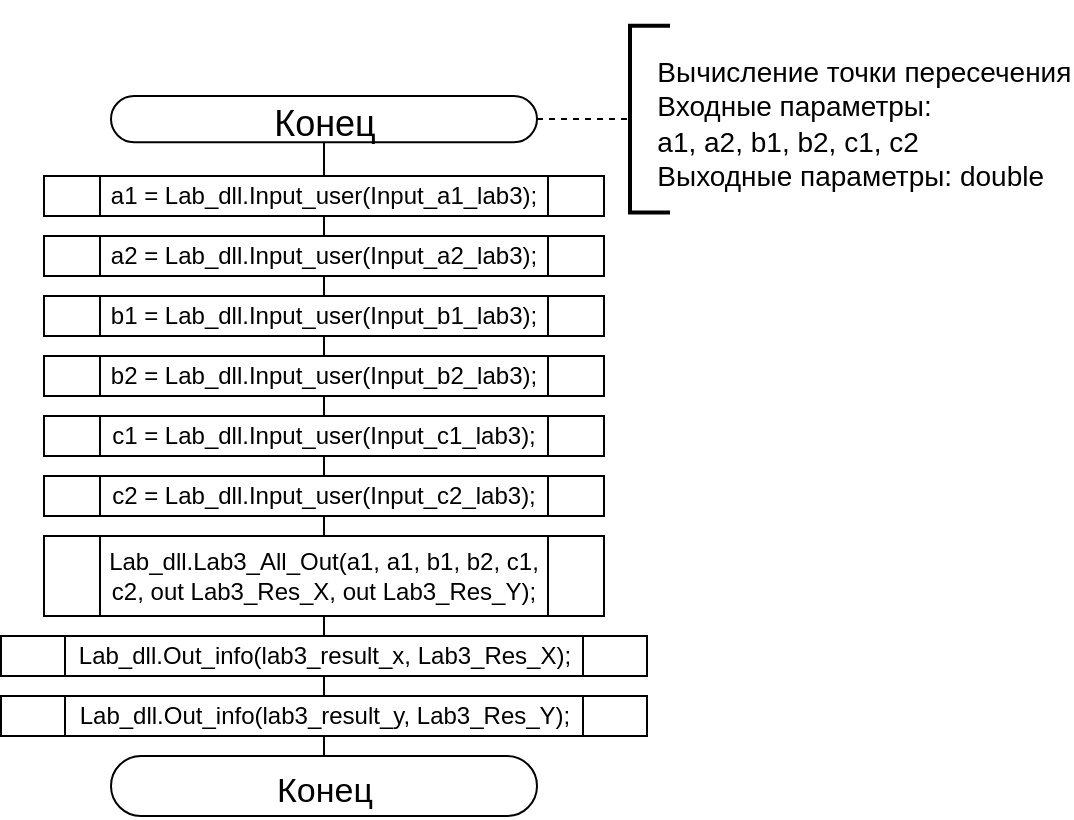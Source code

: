 <mxfile version="23.1.2" type="device" pages="4">
  <diagram id="JQ9SCx9vXzzaWozlXH76" name="Страница — 2">
    <mxGraphModel dx="2673" dy="1013" grid="1" gridSize="10" guides="1" tooltips="1" connect="1" arrows="1" fold="1" page="1" pageScale="1" pageWidth="827" pageHeight="1169" math="0" shadow="0">
      <root>
        <mxCell id="0" />
        <mxCell id="1" parent="0" />
        <mxCell id="IG7zMW9V_TZmOPMzyRXg-1" value="&lt;font style=&quot;font-size: 18px;&quot;&gt;Конец&lt;/font&gt;" style="rounded=1;whiteSpace=wrap;html=1;align=center;verticalAlign=middle;fontFamily=Helvetica;fontSize=24;fontColor=default;fillColor=none;gradientColor=none;arcSize=50;" parent="1" vertex="1">
          <mxGeometry x="-519.5" y="120" width="213" height="23.12" as="geometry" />
        </mxCell>
        <mxCell id="IG7zMW9V_TZmOPMzyRXg-10" value="" style="endArrow=none;dashed=1;html=1;rounded=0;fontFamily=Helvetica;fontSize=24;fontColor=default;exitX=1;exitY=0.5;exitDx=0;exitDy=0;" parent="1" source="IG7zMW9V_TZmOPMzyRXg-1" target="IG7zMW9V_TZmOPMzyRXg-11" edge="1">
          <mxGeometry width="50" height="50" relative="1" as="geometry">
            <mxPoint x="-194" y="90" as="sourcePoint" />
            <mxPoint x="-174" y="90" as="targetPoint" />
          </mxGeometry>
        </mxCell>
        <mxCell id="IG7zMW9V_TZmOPMzyRXg-11" value="&lt;p style=&quot;line-height: 60%;&quot;&gt;&lt;font style=&quot;font-size: 14px;&quot;&gt;&amp;nbsp; &amp;nbsp;Вычисление точки пересечения&lt;br style=&quot;border-color: var(--border-color);&quot;&gt;&amp;nbsp; &amp;nbsp;Входные параметры:&lt;br style=&quot;border-color: var(--border-color);&quot;&gt;&amp;nbsp; &amp;nbsp;a1, a2, b1, b2, c1, c2&lt;br style=&quot;border-color: var(--border-color);&quot;&gt;&amp;nbsp; &amp;nbsp;Выходные параметры: double&lt;/font&gt;&lt;/p&gt;" style="strokeWidth=2;html=1;shape=mxgraph.flowchart.annotation_1;align=left;pointerEvents=1;verticalAlign=middle;fontFamily=Helvetica;fontSize=24;fontColor=default;fillColor=none;gradientColor=none;" parent="1" vertex="1">
          <mxGeometry x="-260" y="84.84" width="20" height="93.44" as="geometry" />
        </mxCell>
        <mxCell id="excdHK1BhZCK3gQ8xLKh-1" value="a1 = Lab_dll.Input_user(Input_a1_lab3);" style="shape=process;whiteSpace=wrap;html=1;backgroundOutline=1;" vertex="1" parent="1">
          <mxGeometry x="-553" y="160" width="280" height="20" as="geometry" />
        </mxCell>
        <mxCell id="excdHK1BhZCK3gQ8xLKh-2" value="" style="endArrow=none;html=1;rounded=0;entryX=0.5;entryY=0;entryDx=0;entryDy=0;exitX=0.5;exitY=1;exitDx=0;exitDy=0;" edge="1" target="excdHK1BhZCK3gQ8xLKh-1" parent="1" source="IG7zMW9V_TZmOPMzyRXg-1">
          <mxGeometry width="50" height="50" relative="1" as="geometry">
            <mxPoint x="-290" y="250" as="sourcePoint" />
            <mxPoint x="-286" y="320" as="targetPoint" />
          </mxGeometry>
        </mxCell>
        <mxCell id="excdHK1BhZCK3gQ8xLKh-4" value="" style="endArrow=none;html=1;rounded=0;entryX=0.5;entryY=0;entryDx=0;entryDy=0;exitX=0.5;exitY=1;exitDx=0;exitDy=0;" edge="1" target="excdHK1BhZCK3gQ8xLKh-9" parent="1" source="excdHK1BhZCK3gQ8xLKh-1">
          <mxGeometry width="50" height="50" relative="1" as="geometry">
            <mxPoint x="-311" y="390" as="sourcePoint" />
            <mxPoint x="-290" y="300" as="targetPoint" />
          </mxGeometry>
        </mxCell>
        <mxCell id="excdHK1BhZCK3gQ8xLKh-9" value="a2 = Lab_dll.Input_user(Input_a2_lab3);" style="shape=process;whiteSpace=wrap;html=1;backgroundOutline=1;" vertex="1" parent="1">
          <mxGeometry x="-553" y="190" width="280" height="20" as="geometry" />
        </mxCell>
        <mxCell id="excdHK1BhZCK3gQ8xLKh-10" value="" style="endArrow=none;html=1;rounded=0;entryX=0.5;entryY=0;entryDx=0;entryDy=0;exitX=0.5;exitY=1;exitDx=0;exitDy=0;" edge="1" parent="1" target="excdHK1BhZCK3gQ8xLKh-11" source="excdHK1BhZCK3gQ8xLKh-9">
          <mxGeometry width="50" height="50" relative="1" as="geometry">
            <mxPoint x="-290" y="340" as="sourcePoint" />
            <mxPoint x="-290" y="350" as="targetPoint" />
          </mxGeometry>
        </mxCell>
        <mxCell id="excdHK1BhZCK3gQ8xLKh-11" value="b1 = Lab_dll.Input_user(Input_b1_lab3);" style="shape=process;whiteSpace=wrap;html=1;backgroundOutline=1;" vertex="1" parent="1">
          <mxGeometry x="-553" y="220" width="280" height="20" as="geometry" />
        </mxCell>
        <mxCell id="excdHK1BhZCK3gQ8xLKh-16" value="" style="endArrow=none;html=1;rounded=0;entryX=0.5;entryY=0;entryDx=0;entryDy=0;exitX=0.5;exitY=1;exitDx=0;exitDy=0;" edge="1" parent="1" target="excdHK1BhZCK3gQ8xLKh-17" source="excdHK1BhZCK3gQ8xLKh-11">
          <mxGeometry width="50" height="50" relative="1" as="geometry">
            <mxPoint x="-290" y="430" as="sourcePoint" />
            <mxPoint x="-290" y="440" as="targetPoint" />
          </mxGeometry>
        </mxCell>
        <mxCell id="excdHK1BhZCK3gQ8xLKh-17" value="b2 = Lab_dll.Input_user(Input_b2_lab3);" style="shape=process;whiteSpace=wrap;html=1;backgroundOutline=1;" vertex="1" parent="1">
          <mxGeometry x="-553" y="250" width="280" height="20" as="geometry" />
        </mxCell>
        <mxCell id="excdHK1BhZCK3gQ8xLKh-18" value="" style="endArrow=none;html=1;rounded=0;entryX=0.5;entryY=0;entryDx=0;entryDy=0;exitX=0.5;exitY=1;exitDx=0;exitDy=0;" edge="1" parent="1" target="excdHK1BhZCK3gQ8xLKh-19" source="excdHK1BhZCK3gQ8xLKh-17">
          <mxGeometry width="50" height="50" relative="1" as="geometry">
            <mxPoint x="-290" y="380" as="sourcePoint" />
            <mxPoint x="-290" y="390" as="targetPoint" />
          </mxGeometry>
        </mxCell>
        <mxCell id="excdHK1BhZCK3gQ8xLKh-19" value="c1 = Lab_dll.Input_user(Input_c1_lab3);" style="shape=process;whiteSpace=wrap;html=1;backgroundOutline=1;" vertex="1" parent="1">
          <mxGeometry x="-553" y="280" width="280" height="20" as="geometry" />
        </mxCell>
        <mxCell id="excdHK1BhZCK3gQ8xLKh-20" value="" style="endArrow=none;html=1;rounded=0;entryX=0.5;entryY=0;entryDx=0;entryDy=0;exitX=0.5;exitY=1;exitDx=0;exitDy=0;" edge="1" parent="1" source="excdHK1BhZCK3gQ8xLKh-19" target="excdHK1BhZCK3gQ8xLKh-21">
          <mxGeometry width="50" height="50" relative="1" as="geometry">
            <mxPoint x="-290" y="480" as="sourcePoint" />
            <mxPoint x="-290" y="490" as="targetPoint" />
          </mxGeometry>
        </mxCell>
        <mxCell id="excdHK1BhZCK3gQ8xLKh-21" value="c2 = Lab_dll.Input_user(Input_c2_lab3);" style="shape=process;whiteSpace=wrap;html=1;backgroundOutline=1;" vertex="1" parent="1">
          <mxGeometry x="-553" y="310" width="280" height="20" as="geometry" />
        </mxCell>
        <mxCell id="excdHK1BhZCK3gQ8xLKh-23" value="Lab_dll.Lab3_All_Out(a1, a1, b1, b2, c1, c2, out Lab3_Res_X, out Lab3_Res_Y);" style="shape=process;whiteSpace=wrap;html=1;backgroundOutline=1;" vertex="1" parent="1">
          <mxGeometry x="-553" y="340" width="280" height="40" as="geometry" />
        </mxCell>
        <mxCell id="excdHK1BhZCK3gQ8xLKh-24" value="" style="endArrow=none;html=1;rounded=0;entryX=0.5;entryY=0;entryDx=0;entryDy=0;exitX=0.5;exitY=1;exitDx=0;exitDy=0;" edge="1" target="excdHK1BhZCK3gQ8xLKh-23" parent="1" source="excdHK1BhZCK3gQ8xLKh-21">
          <mxGeometry width="50" height="50" relative="1" as="geometry">
            <mxPoint x="-423" y="380" as="sourcePoint" />
            <mxPoint x="-386" y="520" as="targetPoint" />
          </mxGeometry>
        </mxCell>
        <mxCell id="excdHK1BhZCK3gQ8xLKh-25" value="Lab_dll.Out_info(lab3_result_x, Lab3_Res_X);" style="shape=process;whiteSpace=wrap;html=1;backgroundOutline=1;" vertex="1" parent="1">
          <mxGeometry x="-574.5" y="390" width="323" height="20" as="geometry" />
        </mxCell>
        <mxCell id="excdHK1BhZCK3gQ8xLKh-26" value="" style="endArrow=none;html=1;rounded=0;exitX=0.5;exitY=1;exitDx=0;exitDy=0;entryX=0.5;entryY=0;entryDx=0;entryDy=0;" edge="1" target="excdHK1BhZCK3gQ8xLKh-25" parent="1" source="excdHK1BhZCK3gQ8xLKh-23">
          <mxGeometry width="50" height="50" relative="1" as="geometry">
            <mxPoint x="-413" y="390" as="sourcePoint" />
            <mxPoint x="-400" y="400" as="targetPoint" />
          </mxGeometry>
        </mxCell>
        <mxCell id="excdHK1BhZCK3gQ8xLKh-27" value="Lab_dll.Out_info(lab3_result_y, Lab3_Res_Y);" style="shape=process;whiteSpace=wrap;html=1;backgroundOutline=1;" vertex="1" parent="1">
          <mxGeometry x="-574.5" y="420" width="323" height="20" as="geometry" />
        </mxCell>
        <mxCell id="excdHK1BhZCK3gQ8xLKh-28" value="" style="endArrow=none;html=1;rounded=0;entryX=0.5;entryY=1;entryDx=0;entryDy=0;exitX=0.5;exitY=0;exitDx=0;exitDy=0;" edge="1" parent="1" source="excdHK1BhZCK3gQ8xLKh-27" target="excdHK1BhZCK3gQ8xLKh-25">
          <mxGeometry width="50" height="50" relative="1" as="geometry">
            <mxPoint x="-480" y="430" as="sourcePoint" />
            <mxPoint x="-430" y="380" as="targetPoint" />
          </mxGeometry>
        </mxCell>
        <mxCell id="excdHK1BhZCK3gQ8xLKh-29" value="&lt;font style=&quot;font-size: 17px;&quot;&gt;Конец&lt;/font&gt;" style="rounded=1;whiteSpace=wrap;html=1;align=center;verticalAlign=middle;fontFamily=Helvetica;fontSize=24;fontColor=default;fillColor=none;gradientColor=none;arcSize=50;" vertex="1" parent="1">
          <mxGeometry x="-519.5" y="450" width="213" height="30" as="geometry" />
        </mxCell>
        <mxCell id="excdHK1BhZCK3gQ8xLKh-30" value="" style="endArrow=none;html=1;rounded=0;entryX=0.5;entryY=1;entryDx=0;entryDy=0;exitX=0.5;exitY=0;exitDx=0;exitDy=0;" edge="1" parent="1" source="excdHK1BhZCK3gQ8xLKh-29" target="excdHK1BhZCK3gQ8xLKh-27">
          <mxGeometry width="50" height="50" relative="1" as="geometry">
            <mxPoint x="-450" y="420" as="sourcePoint" />
            <mxPoint x="-400" y="370" as="targetPoint" />
          </mxGeometry>
        </mxCell>
      </root>
    </mxGraphModel>
  </diagram>
  <diagram name="Страница — 1" id="gcPGvN87TfxnaRKs2bh6">
    <mxGraphModel dx="1292" dy="709" grid="1" gridSize="10" guides="1" tooltips="1" connect="1" arrows="1" fold="1" page="1" pageScale="1" pageWidth="827" pageHeight="1169" math="0" shadow="0">
      <root>
        <mxCell id="0" />
        <mxCell id="1" parent="0" />
        <mxCell id="MPKb9II7nVbcK31kMtxN-38" value="" style="rounded=1;whiteSpace=wrap;html=1;arcSize=50;" parent="1" vertex="1">
          <mxGeometry x="354" y="40" width="120" height="60" as="geometry" />
        </mxCell>
        <mxCell id="MPKb9II7nVbcK31kMtxN-39" value="" style="endArrow=none;html=1;rounded=0;entryX=0.5;entryY=1;entryDx=0;entryDy=0;exitX=0.5;exitY=0;exitDx=0;exitDy=0;" parent="1" source="MPKb9II7nVbcK31kMtxN-44" target="MPKb9II7nVbcK31kMtxN-38" edge="1">
          <mxGeometry width="50" height="50" relative="1" as="geometry">
            <mxPoint x="414" y="120" as="sourcePoint" />
            <mxPoint x="414" y="100" as="targetPoint" />
          </mxGeometry>
        </mxCell>
        <mxCell id="MPKb9II7nVbcK31kMtxN-41" value="" style="endArrow=none;html=1;rounded=0;entryX=0.5;entryY=1;entryDx=0;entryDy=0;exitX=0.5;exitY=0;exitDx=0;exitDy=0;" parent="1" source="MPKb9II7nVbcK31kMtxN-45" target="MPKb9II7nVbcK31kMtxN-44" edge="1">
          <mxGeometry width="50" height="50" relative="1" as="geometry">
            <mxPoint x="414" y="290" as="sourcePoint" />
            <mxPoint x="414" y="180" as="targetPoint" />
          </mxGeometry>
        </mxCell>
        <mxCell id="MPKb9II7nVbcK31kMtxN-43" value="&lt;span style=&quot;font-weight: normal;&quot;&gt;Начало&lt;/span&gt;" style="text;strokeColor=none;fillColor=none;html=1;fontSize=24;fontStyle=1;verticalAlign=middle;align=center;" parent="1" vertex="1">
          <mxGeometry x="364" y="50" width="100" height="40" as="geometry" />
        </mxCell>
        <mxCell id="MPKb9II7nVbcK31kMtxN-44" value="" style="shape=process;whiteSpace=wrap;html=1;backgroundOutline=1;" parent="1" vertex="1">
          <mxGeometry x="354" y="120" width="120" height="60" as="geometry" />
        </mxCell>
        <mxCell id="MPKb9II7nVbcK31kMtxN-45" value="Make_result_lab3_Click" style="shape=process;whiteSpace=wrap;html=1;backgroundOutline=1;" parent="1" vertex="1">
          <mxGeometry x="332" y="198.67" width="164" height="60" as="geometry" />
        </mxCell>
        <mxCell id="MPKb9II7nVbcK31kMtxN-46" value="" style="shape=process;whiteSpace=wrap;html=1;backgroundOutline=1;" parent="1" vertex="1">
          <mxGeometry x="354" y="280" width="120" height="60" as="geometry" />
        </mxCell>
        <mxCell id="MPKb9II7nVbcK31kMtxN-47" value="" style="endArrow=none;html=1;rounded=0;entryX=0.5;entryY=1;entryDx=0;entryDy=0;exitX=0.5;exitY=0;exitDx=0;exitDy=0;" parent="1" source="MPKb9II7nVbcK31kMtxN-46" target="MPKb9II7nVbcK31kMtxN-45" edge="1">
          <mxGeometry width="50" height="50" relative="1" as="geometry">
            <mxPoint x="160" y="490" as="sourcePoint" />
            <mxPoint x="210" y="440" as="targetPoint" />
          </mxGeometry>
        </mxCell>
        <mxCell id="MPKb9II7nVbcK31kMtxN-48" value="" style="endArrow=none;dashed=1;html=1;rounded=0;exitX=1;exitY=0.5;exitDx=0;exitDy=0;entryX=0;entryY=0.5;entryDx=0;entryDy=0;entryPerimeter=0;" parent="1" source="MPKb9II7nVbcK31kMtxN-44" target="MPKb9II7nVbcK31kMtxN-52" edge="1">
          <mxGeometry width="50" height="50" relative="1" as="geometry">
            <mxPoint x="560" y="160" as="sourcePoint" />
            <mxPoint x="520" y="150" as="targetPoint" />
          </mxGeometry>
        </mxCell>
        <mxCell id="MPKb9II7nVbcK31kMtxN-49" value="" style="endArrow=none;dashed=1;html=1;rounded=0;exitX=1;exitY=0.5;exitDx=0;exitDy=0;entryX=0;entryY=0.5;entryDx=0;entryDy=0;entryPerimeter=0;" parent="1" source="MPKb9II7nVbcK31kMtxN-46" target="MPKb9II7nVbcK31kMtxN-63" edge="1">
          <mxGeometry width="50" height="50" relative="1" as="geometry">
            <mxPoint x="474" y="310" as="sourcePoint" />
            <mxPoint x="510" y="330.0" as="targetPoint" />
          </mxGeometry>
        </mxCell>
        <mxCell id="MPKb9II7nVbcK31kMtxN-50" value="" style="endArrow=none;dashed=1;html=1;rounded=0;exitX=1;exitY=0.5;exitDx=0;exitDy=0;entryX=0;entryY=0.5;entryDx=0;entryDy=0;entryPerimeter=0;" parent="1" source="MPKb9II7nVbcK31kMtxN-45" target="MPKb9II7nVbcK31kMtxN-53" edge="1">
          <mxGeometry width="50" height="50" relative="1" as="geometry">
            <mxPoint x="474" y="230" as="sourcePoint" />
            <mxPoint x="520" y="230" as="targetPoint" />
          </mxGeometry>
        </mxCell>
        <mxCell id="MPKb9II7nVbcK31kMtxN-52" value="" style="strokeWidth=2;html=1;shape=mxgraph.flowchart.annotation_1;align=left;pointerEvents=1;" parent="1" vertex="1">
          <mxGeometry x="550" y="120" width="20" height="57.66" as="geometry" />
        </mxCell>
        <mxCell id="MPKb9II7nVbcK31kMtxN-53" value="" style="strokeWidth=2;html=1;shape=mxgraph.flowchart.annotation_1;align=left;pointerEvents=1;" parent="1" vertex="1">
          <mxGeometry x="550" y="201.33" width="20" height="57.34" as="geometry" />
        </mxCell>
        <mxCell id="MPKb9II7nVbcK31kMtxN-55" value="" style="rounded=1;whiteSpace=wrap;html=1;arcSize=50;" parent="1" vertex="1">
          <mxGeometry x="354" y="370" width="120" height="60" as="geometry" />
        </mxCell>
        <mxCell id="MPKb9II7nVbcK31kMtxN-56" value="" style="endArrow=none;html=1;rounded=0;entryX=0.5;entryY=0;entryDx=0;entryDy=0;exitX=0.5;exitY=1;exitDx=0;exitDy=0;" parent="1" source="MPKb9II7nVbcK31kMtxN-46" target="MPKb9II7nVbcK31kMtxN-55" edge="1">
          <mxGeometry width="50" height="50" relative="1" as="geometry">
            <mxPoint x="340" y="320" as="sourcePoint" />
            <mxPoint x="390" y="270" as="targetPoint" />
          </mxGeometry>
        </mxCell>
        <mxCell id="MPKb9II7nVbcK31kMtxN-57" value="&lt;div style=&quot;text-align: justify;&quot;&gt;&lt;span style=&quot;font-weight: normal; background-color: initial;&quot;&gt;Конец&lt;/span&gt;&lt;/div&gt;" style="text;strokeColor=none;fillColor=none;html=1;fontSize=24;fontStyle=1;verticalAlign=middle;align=center;" parent="1" vertex="1">
          <mxGeometry x="364" y="380" width="100" height="40" as="geometry" />
        </mxCell>
        <mxCell id="MPKb9II7nVbcK31kMtxN-58" value="&lt;span style=&quot;font-weight: 400;&quot;&gt;&lt;font style=&quot;font-size: 17px;&quot;&gt;Input_user&lt;/font&gt;&lt;/span&gt;" style="text;strokeColor=none;fillColor=none;html=1;fontSize=24;fontStyle=1;verticalAlign=middle;align=center;" parent="1" vertex="1">
          <mxGeometry x="376" y="137.66" width="76" height="24.68" as="geometry" />
        </mxCell>
        <mxCell id="MPKb9II7nVbcK31kMtxN-60" value="&lt;font style=&quot;font-size: 17px; font-weight: normal;&quot;&gt;Out_info&lt;/font&gt;" style="text;strokeColor=none;fillColor=none;html=1;fontSize=24;fontStyle=1;verticalAlign=middle;align=center;" parent="1" vertex="1">
          <mxGeometry x="364" y="289.99" width="100" height="40" as="geometry" />
        </mxCell>
        <mxCell id="MPKb9II7nVbcK31kMtxN-61" value="&lt;span style=&quot;font-size: 14px; font-weight: 400;&quot;&gt;Ввод данных &lt;br&gt;для двух прямых&lt;br&gt;&lt;br&gt;&lt;/span&gt;" style="text;strokeColor=none;fillColor=none;html=1;fontSize=24;fontStyle=1;verticalAlign=middle;align=center;" parent="1" vertex="1">
          <mxGeometry x="560" y="137.66" width="120" height="31.17" as="geometry" />
        </mxCell>
        <mxCell id="MPKb9II7nVbcK31kMtxN-62" value="&lt;span style=&quot;font-weight: normal;&quot;&gt;&lt;font style=&quot;font-size: 16px;&quot;&gt;Вычисление и нахождение&lt;br&gt;координат пересечения&lt;/font&gt;&lt;/span&gt;" style="text;strokeColor=none;fillColor=none;html=1;fontSize=24;fontStyle=1;verticalAlign=middle;align=center;" parent="1" vertex="1">
          <mxGeometry x="610" y="210" width="100" height="40" as="geometry" />
        </mxCell>
        <mxCell id="MPKb9II7nVbcK31kMtxN-63" value="" style="strokeWidth=2;html=1;shape=mxgraph.flowchart.annotation_1;align=left;pointerEvents=1;" parent="1" vertex="1">
          <mxGeometry x="550" y="281.33" width="20" height="57.34" as="geometry" />
        </mxCell>
        <mxCell id="MPKb9II7nVbcK31kMtxN-64" value="&lt;span style=&quot;font-size: 16px; font-weight: 400;&quot;&gt;Вывод найденных&lt;br&gt;координат&lt;/span&gt;" style="text;strokeColor=none;fillColor=none;html=1;fontSize=24;fontStyle=1;verticalAlign=middle;align=center;" parent="1" vertex="1">
          <mxGeometry x="590" y="289.99" width="100" height="40" as="geometry" />
        </mxCell>
      </root>
    </mxGraphModel>
  </diagram>
  <diagram id="bSsHOiA-EXmUTwZNhqXW" name="Страница — 4">
    <mxGraphModel dx="1077" dy="591" grid="1" gridSize="10" guides="1" tooltips="1" connect="1" arrows="1" fold="1" page="1" pageScale="1" pageWidth="827" pageHeight="1169" math="0" shadow="0">
      <root>
        <mxCell id="0" />
        <mxCell id="1" parent="0" />
        <mxCell id="sax8-hh7cYWmfM-RZOj1-2" value="Input_user" style="rounded=0;whiteSpace=wrap;html=1;align=center;verticalAlign=middle;fontFamily=Helvetica;fontSize=16;fontColor=#000000;fillColor=#1ba1e2;labelBackgroundColor=#1ba1e2;strokeColor=#006EAF;" parent="1" vertex="1">
          <mxGeometry x="130" y="200" width="120" height="60" as="geometry" />
        </mxCell>
        <mxCell id="sax8-hh7cYWmfM-RZOj1-5" value="" style="endArrow=none;html=1;rounded=0;fontFamily=Helvetica;fontSize=16;fontColor=default;entryX=0.5;entryY=1;entryDx=0;entryDy=0;" parent="1" target="Ld2z6YMsv8Fg3z-BrwF2-3" edge="1">
          <mxGeometry width="50" height="50" relative="1" as="geometry">
            <mxPoint x="400" y="200" as="sourcePoint" />
            <mxPoint x="400" y="180" as="targetPoint" />
          </mxGeometry>
        </mxCell>
        <mxCell id="sax8-hh7cYWmfM-RZOj1-12" value="" style="endArrow=none;html=1;rounded=0;fontFamily=Helvetica;fontSize=16;fontColor=default;exitX=0.5;exitY=0;exitDx=0;exitDy=0;" parent="1" source="sax8-hh7cYWmfM-RZOj1-2" edge="1">
          <mxGeometry width="50" height="50" relative="1" as="geometry">
            <mxPoint x="200" y="220" as="sourcePoint" />
            <mxPoint x="400" y="190" as="targetPoint" />
            <Array as="points">
              <mxPoint x="190" y="190" />
            </Array>
          </mxGeometry>
        </mxCell>
        <mxCell id="sax8-hh7cYWmfM-RZOj1-13" value="" style="endArrow=none;html=1;rounded=0;fontFamily=Helvetica;fontSize=16;fontColor=default;exitX=0.5;exitY=0;exitDx=0;exitDy=0;" parent="1" source="Ld2z6YMsv8Fg3z-BrwF2-1" edge="1">
          <mxGeometry width="50" height="50" relative="1" as="geometry">
            <mxPoint x="620" y="230" as="sourcePoint" />
            <mxPoint x="400" y="190" as="targetPoint" />
            <Array as="points">
              <mxPoint x="620" y="190" />
            </Array>
          </mxGeometry>
        </mxCell>
        <mxCell id="sax8-hh7cYWmfM-RZOj1-14" value="" style="endArrow=none;html=1;rounded=0;fontFamily=Helvetica;fontSize=16;fontColor=default;exitX=0.5;exitY=0;exitDx=0;exitDy=0;" parent="1" source="Ld2z6YMsv8Fg3z-BrwF2-2" edge="1">
          <mxGeometry width="50" height="50" relative="1" as="geometry">
            <mxPoint x="400" y="230" as="sourcePoint" />
            <mxPoint x="400" y="190" as="targetPoint" />
          </mxGeometry>
        </mxCell>
        <mxCell id="Ld2z6YMsv8Fg3z-BrwF2-1" value="Out_info" style="rounded=0;whiteSpace=wrap;html=1;align=center;verticalAlign=middle;fontFamily=Helvetica;fontSize=16;fontColor=#000000;fillColor=#1ba1e2;labelBackgroundColor=#1ba1e2;strokeColor=#006EAF;" parent="1" vertex="1">
          <mxGeometry x="560" y="200" width="120" height="60" as="geometry" />
        </mxCell>
        <mxCell id="Ld2z6YMsv8Fg3z-BrwF2-2" value="Lab3_All_Out" style="rounded=0;whiteSpace=wrap;html=1;align=center;verticalAlign=middle;fontFamily=Helvetica;fontSize=16;fontColor=#000000;fillColor=#1ba1e2;labelBackgroundColor=#1ba1e2;strokeColor=#006EAF;" parent="1" vertex="1">
          <mxGeometry x="340" y="200" width="120" height="60" as="geometry" />
        </mxCell>
        <mxCell id="Ld2z6YMsv8Fg3z-BrwF2-3" value="Make_result_lab3_Click" style="rounded=0;whiteSpace=wrap;html=1;align=center;verticalAlign=middle;fontFamily=Helvetica;fontSize=16;fontColor=#000000;fillColor=#1ba1e2;labelBackgroundColor=#1ba1e2;strokeColor=#006EAF;" parent="1" vertex="1">
          <mxGeometry x="310" y="120" width="180" height="60" as="geometry" />
        </mxCell>
        <mxCell id="Ld2z6YMsv8Fg3z-BrwF2-4" value="" style="endArrow=none;html=1;rounded=0;fontFamily=Helvetica;fontSize=16;fontColor=default;entryX=0.5;entryY=1;entryDx=0;entryDy=0;exitX=0.5;exitY=0;exitDx=0;exitDy=0;" parent="1" target="Ld2z6YMsv8Fg3z-BrwF2-2" edge="1" source="dMqKZ9X7-DWBDHagsEWo-1">
          <mxGeometry width="50" height="50" relative="1" as="geometry">
            <mxPoint x="400" y="300" as="sourcePoint" />
            <mxPoint x="400" y="290" as="targetPoint" />
          </mxGeometry>
        </mxCell>
        <mxCell id="dMqKZ9X7-DWBDHagsEWo-1" value="Lab3_Matrix" style="rounded=0;whiteSpace=wrap;html=1;align=center;verticalAlign=middle;fontFamily=Helvetica;fontSize=16;fontColor=#000000;fillColor=#1ba1e2;labelBackgroundColor=#1ba1e2;strokeColor=#006EAF;" vertex="1" parent="1">
          <mxGeometry x="340" y="280" width="120" height="60" as="geometry" />
        </mxCell>
      </root>
    </mxGraphModel>
  </diagram>
  <diagram id="gbt34hBywxkVAUpJ63Ti" name="Страница — 3">
    <mxGraphModel dx="2358" dy="1309" grid="1" gridSize="10" guides="1" tooltips="1" connect="1" arrows="1" fold="1" page="1" pageScale="1" pageWidth="827" pageHeight="1169" math="0" shadow="0">
      <root>
        <mxCell id="0" />
        <mxCell id="1" parent="0" />
        <mxCell id="JByD3nCNMzfMSLDcumtZ-1" value="&lt;font style=&quot;font-size: 16px;&quot;&gt;Начало&lt;br&gt;Res_Delta_X&lt;/font&gt;" style="rounded=1;whiteSpace=wrap;html=1;align=center;verticalAlign=middle;fontFamily=Helvetica;fontSize=16;fontColor=default;fillColor=none;gradientColor=none;arcSize=50;" vertex="1" parent="1">
          <mxGeometry x="50" y="120" width="120" height="60" as="geometry" />
        </mxCell>
        <mxCell id="JByD3nCNMzfMSLDcumtZ-4" value="Начало&lt;br&gt;Delta()" style="rounded=1;whiteSpace=wrap;html=1;align=center;verticalAlign=middle;fillColor=none;gradientColor=none;arcSize=50;fontSize=16;" vertex="1" parent="1">
          <mxGeometry x="690" y="120" width="120" height="60" as="geometry" />
        </mxCell>
        <mxCell id="JByD3nCNMzfMSLDcumtZ-5" value="Начало&lt;br&gt;Res_Delta_Y" style="rounded=1;whiteSpace=wrap;html=1;align=center;verticalAlign=middle;fontFamily=Helvetica;fontSize=16;fontColor=default;fillColor=none;gradientColor=none;arcSize=50;" vertex="1" parent="1">
          <mxGeometry x="1310" y="120" width="120" height="60" as="geometry" />
        </mxCell>
        <mxCell id="JByD3nCNMzfMSLDcumtZ-7" value="" style="endArrow=none;html=1;rounded=0;fontFamily=Helvetica;fontSize=16;fontColor=default;entryX=0.5;entryY=1;entryDx=0;entryDy=0;exitX=0.5;exitY=0;exitDx=0;exitDy=0;" edge="1" parent="1" source="JByD3nCNMzfMSLDcumtZ-8" target="JByD3nCNMzfMSLDcumtZ-1">
          <mxGeometry width="50" height="50" relative="1" as="geometry">
            <mxPoint x="390" y="690" as="sourcePoint" />
            <mxPoint x="440" y="640" as="targetPoint" />
          </mxGeometry>
        </mxCell>
        <mxCell id="JByD3nCNMzfMSLDcumtZ-8" value="(c1 * b2) - (c2 * b1)" style="rounded=0;whiteSpace=wrap;html=1;align=center;verticalAlign=middle;fontFamily=Helvetica;fontSize=16;fontColor=default;fillColor=none;gradientColor=none;" vertex="1" parent="1">
          <mxGeometry x="40" y="210" width="140" height="60" as="geometry" />
        </mxCell>
        <mxCell id="JByD3nCNMzfMSLDcumtZ-9" value="" style="endArrow=none;html=1;rounded=0;fontFamily=Helvetica;fontSize=16;fontColor=default;exitX=0.5;exitY=0;exitDx=0;exitDy=0;entryX=0.5;entryY=1;entryDx=0;entryDy=0;" edge="1" parent="1" source="JByD3nCNMzfMSLDcumtZ-14" target="JByD3nCNMzfMSLDcumtZ-4">
          <mxGeometry width="50" height="50" relative="1" as="geometry">
            <mxPoint x="750" y="210" as="sourcePoint" />
            <mxPoint x="756" y="190" as="targetPoint" />
          </mxGeometry>
        </mxCell>
        <mxCell id="JByD3nCNMzfMSLDcumtZ-11" value="" style="endArrow=none;html=1;rounded=0;fontFamily=Helvetica;fontSize=16;fontColor=default;entryX=0.5;entryY=1;entryDx=0;entryDy=0;exitX=0.5;exitY=0;exitDx=0;exitDy=0;" edge="1" parent="1" source="JByD3nCNMzfMSLDcumtZ-13" target="JByD3nCNMzfMSLDcumtZ-5">
          <mxGeometry width="50" height="50" relative="1" as="geometry">
            <mxPoint x="1370" y="210" as="sourcePoint" />
            <mxPoint x="1370" y="195" as="targetPoint" />
          </mxGeometry>
        </mxCell>
        <mxCell id="JByD3nCNMzfMSLDcumtZ-13" value="(a1 * c2) - (a2 * c1)" style="rounded=0;whiteSpace=wrap;html=1;align=center;verticalAlign=middle;fontFamily=Helvetica;fontSize=16;fontColor=default;fillColor=none;gradientColor=none;" vertex="1" parent="1">
          <mxGeometry x="1300" y="210" width="140" height="60" as="geometry" />
        </mxCell>
        <mxCell id="JByD3nCNMzfMSLDcumtZ-14" value="(a1 * b2) - (a2 * b1)" style="rounded=0;whiteSpace=wrap;html=1;align=center;verticalAlign=middle;fontFamily=Helvetica;fontSize=16;fontColor=default;fillColor=none;gradientColor=none;" vertex="1" parent="1">
          <mxGeometry x="680" y="210" width="140" height="60" as="geometry" />
        </mxCell>
        <mxCell id="ppO2m8GWplqeA0fYNwq0-2" value="" style="endArrow=none;dashed=1;html=1;rounded=0;fontFamily=Helvetica;fontSize=16;fontColor=default;exitX=1;exitY=0.5;exitDx=0;exitDy=0;" edge="1" parent="1" source="JByD3nCNMzfMSLDcumtZ-1" target="ppO2m8GWplqeA0fYNwq0-3">
          <mxGeometry width="50" height="50" relative="1" as="geometry">
            <mxPoint x="180" y="150" as="sourcePoint" />
            <mxPoint x="220" y="150" as="targetPoint" />
          </mxGeometry>
        </mxCell>
        <mxCell id="ppO2m8GWplqeA0fYNwq0-3" value="&amp;nbsp; &amp;nbsp;Вычисление определителя второго порядка&lt;br&gt;&amp;nbsp; &amp;nbsp;Входные параметры: c1, c2, b1, b2&lt;br style=&quot;border-color: var(--border-color); text-align: center;&quot;&gt;&lt;span style=&quot;text-align: center;&quot;&gt;&amp;nbsp; &amp;nbsp;Выходные параметры: double delta_x&lt;/span&gt;" style="strokeWidth=2;html=1;shape=mxgraph.flowchart.annotation_1;align=left;pointerEvents=1;verticalAlign=middle;fontFamily=Helvetica;fontSize=16;fontColor=default;fillColor=none;gradientColor=none;" vertex="1" parent="1">
          <mxGeometry x="195" y="120" width="25" height="60" as="geometry" />
        </mxCell>
        <mxCell id="-kBLib8XsM5FMUQgzwyr-1" value="" style="endArrow=none;dashed=1;html=1;rounded=0;fontFamily=Helvetica;fontSize=16;fontColor=default;exitX=1;exitY=0.5;exitDx=0;exitDy=0;" edge="1" parent="1" target="-kBLib8XsM5FMUQgzwyr-2" source="JByD3nCNMzfMSLDcumtZ-5">
          <mxGeometry width="50" height="50" relative="1" as="geometry">
            <mxPoint x="1440" y="150" as="sourcePoint" />
            <mxPoint x="1490" y="150" as="targetPoint" />
          </mxGeometry>
        </mxCell>
        <mxCell id="-kBLib8XsM5FMUQgzwyr-2" value="&amp;nbsp; &amp;nbsp;Вычисление определителя второго порядка&lt;br style=&quot;border-color: var(--border-color); text-align: center;&quot;&gt;&lt;span style=&quot;text-align: center;&quot;&gt;&amp;nbsp; &amp;nbsp;Входные данные: a1, a2, c1, c2&lt;/span&gt;&lt;br style=&quot;border-color: var(--border-color); text-align: center;&quot;&gt;&lt;span style=&quot;text-align: center;&quot;&gt;&amp;nbsp; &amp;nbsp;Выходные данные: double delta_y&lt;/span&gt;" style="strokeWidth=2;html=1;shape=mxgraph.flowchart.annotation_1;align=left;pointerEvents=1;verticalAlign=middle;fontFamily=Helvetica;fontSize=16;fontColor=default;fillColor=none;gradientColor=none;" vertex="1" parent="1">
          <mxGeometry x="1465" y="120" width="25" height="60" as="geometry" />
        </mxCell>
        <mxCell id="_0iIQ51jGWU1YBUbTsYF-1" value="" style="endArrow=none;dashed=1;html=1;rounded=0;fontFamily=Helvetica;fontSize=16;fontColor=default;exitX=1;exitY=0.5;exitDx=0;exitDy=0;" edge="1" parent="1" target="_0iIQ51jGWU1YBUbTsYF-2" source="JByD3nCNMzfMSLDcumtZ-4">
          <mxGeometry width="50" height="50" relative="1" as="geometry">
            <mxPoint x="810" y="150" as="sourcePoint" />
            <mxPoint x="860" y="150" as="targetPoint" />
          </mxGeometry>
        </mxCell>
        <mxCell id="_0iIQ51jGWU1YBUbTsYF-2" value="&amp;nbsp; &amp;nbsp;Вычисление определителя второго порядка&lt;br&gt;&amp;nbsp; &amp;nbsp;Входные параметры: a1, a2, b1, b2&lt;br style=&quot;border-color: var(--border-color); text-align: center;&quot;&gt;&lt;span style=&quot;text-align: center;&quot;&gt;&amp;nbsp; &amp;nbsp;Выходные параметры: double delta_x&lt;/span&gt;" style="strokeWidth=2;html=1;shape=mxgraph.flowchart.annotation_1;align=left;pointerEvents=1;verticalAlign=middle;fontFamily=Helvetica;fontSize=16;fontColor=default;fillColor=none;gradientColor=none;" vertex="1" parent="1">
          <mxGeometry x="835" y="120" width="25" height="60" as="geometry" />
        </mxCell>
        <mxCell id="FEOhGibvp6qKB15Zhyrx-1" value="" style="endArrow=none;html=1;rounded=0;fontFamily=Helvetica;fontSize=16;fontColor=default;entryX=0.5;entryY=1;entryDx=0;entryDy=0;exitX=0.5;exitY=0;exitDx=0;exitDy=0;" edge="1" parent="1" source="FEOhGibvp6qKB15Zhyrx-2" target="JByD3nCNMzfMSLDcumtZ-14">
          <mxGeometry width="50" height="50" relative="1" as="geometry">
            <mxPoint x="880" y="440" as="sourcePoint" />
            <mxPoint x="930" y="390" as="targetPoint" />
          </mxGeometry>
        </mxCell>
        <mxCell id="FEOhGibvp6qKB15Zhyrx-2" value="Конец&lt;br&gt;Delta()" style="rounded=1;whiteSpace=wrap;html=1;align=center;verticalAlign=middle;fontFamily=Helvetica;fontSize=16;fontColor=default;fillColor=none;gradientColor=none;arcSize=50;" vertex="1" parent="1">
          <mxGeometry x="690" y="300" width="120" height="60" as="geometry" />
        </mxCell>
        <mxCell id="FEOhGibvp6qKB15Zhyrx-3" value="" style="endArrow=none;html=1;rounded=0;fontFamily=Helvetica;fontSize=16;fontColor=default;exitX=0.5;exitY=0;exitDx=0;exitDy=0;entryX=0.5;entryY=1;entryDx=0;entryDy=0;" edge="1" parent="1" source="FEOhGibvp6qKB15Zhyrx-4" target="JByD3nCNMzfMSLDcumtZ-13">
          <mxGeometry width="50" height="50" relative="1" as="geometry">
            <mxPoint x="1500" y="430" as="sourcePoint" />
            <mxPoint x="1520" y="330" as="targetPoint" />
          </mxGeometry>
        </mxCell>
        <mxCell id="FEOhGibvp6qKB15Zhyrx-4" value="Конец&lt;br&gt;Res_Delta_Y()" style="rounded=1;whiteSpace=wrap;html=1;align=center;verticalAlign=middle;fontFamily=Helvetica;fontSize=16;fontColor=default;fillColor=none;gradientColor=none;arcSize=50;" vertex="1" parent="1">
          <mxGeometry x="1310" y="300" width="120" height="60" as="geometry" />
        </mxCell>
        <mxCell id="FEOhGibvp6qKB15Zhyrx-5" value="" style="endArrow=none;html=1;rounded=0;fontFamily=Helvetica;fontSize=16;fontColor=default;exitX=0.5;exitY=0;exitDx=0;exitDy=0;entryX=0.5;entryY=1;entryDx=0;entryDy=0;" edge="1" parent="1" source="FEOhGibvp6qKB15Zhyrx-6" target="JByD3nCNMzfMSLDcumtZ-8">
          <mxGeometry width="50" height="50" relative="1" as="geometry">
            <mxPoint x="240" y="440" as="sourcePoint" />
            <mxPoint x="190" y="330" as="targetPoint" />
          </mxGeometry>
        </mxCell>
        <mxCell id="FEOhGibvp6qKB15Zhyrx-6" value="Конец&lt;br&gt;Res_Delta_X()" style="rounded=1;whiteSpace=wrap;html=1;align=center;verticalAlign=middle;fontFamily=Helvetica;fontSize=16;fontColor=default;fillColor=none;gradientColor=none;arcSize=50;" vertex="1" parent="1">
          <mxGeometry x="50" y="300" width="120" height="60" as="geometry" />
        </mxCell>
        <mxCell id="FEOhGibvp6qKB15Zhyrx-7" value="Начало&lt;br&gt;res_x" style="rounded=1;whiteSpace=wrap;html=1;align=center;verticalAlign=middle;fontFamily=Helvetica;fontSize=16;fontColor=default;fillColor=none;gradientColor=none;arcSize=50;" vertex="1" parent="1">
          <mxGeometry x="260" y="470" width="120" height="60" as="geometry" />
        </mxCell>
        <mxCell id="FEOhGibvp6qKB15Zhyrx-8" value="delta_x / delta" style="rounded=0;whiteSpace=wrap;html=1;align=center;verticalAlign=middle;fontFamily=Helvetica;fontSize=16;fontColor=default;fillColor=none;gradientColor=none;" vertex="1" parent="1">
          <mxGeometry x="260" y="770" width="120" height="60" as="geometry" />
        </mxCell>
        <mxCell id="FEOhGibvp6qKB15Zhyrx-10" value="Конец&lt;br&gt;res_x" style="rounded=1;whiteSpace=wrap;html=1;align=center;verticalAlign=middle;fontFamily=Helvetica;fontSize=16;fontColor=default;fillColor=none;gradientColor=none;arcSize=50;" vertex="1" parent="1">
          <mxGeometry x="260" y="870" width="120" height="60" as="geometry" />
        </mxCell>
        <mxCell id="FEOhGibvp6qKB15Zhyrx-12" value="" style="endArrow=none;html=1;rounded=0;fontFamily=Helvetica;fontSize=16;fontColor=default;entryX=0.5;entryY=0;entryDx=0;entryDy=0;exitX=0.5;exitY=1;exitDx=0;exitDy=0;" edge="1" parent="1" source="FEOhGibvp6qKB15Zhyrx-8" target="FEOhGibvp6qKB15Zhyrx-10">
          <mxGeometry width="50" height="50" relative="1" as="geometry">
            <mxPoint x="550" y="815" as="sourcePoint" />
            <mxPoint x="800" y="815" as="targetPoint" />
          </mxGeometry>
        </mxCell>
        <mxCell id="FEOhGibvp6qKB15Zhyrx-13" value="Начало&lt;br&gt;res_y" style="rounded=1;whiteSpace=wrap;html=1;align=center;verticalAlign=middle;fontFamily=Helvetica;fontSize=16;fontColor=default;fillColor=none;gradientColor=none;arcSize=50;" vertex="1" parent="1">
          <mxGeometry x="835" y="470" width="120" height="60" as="geometry" />
        </mxCell>
        <mxCell id="FEOhGibvp6qKB15Zhyrx-14" value="delta_y / delta" style="rounded=0;whiteSpace=wrap;html=1;align=center;verticalAlign=middle;fontFamily=Helvetica;fontSize=16;fontColor=default;fillColor=none;gradientColor=none;" vertex="1" parent="1">
          <mxGeometry x="835" y="775" width="120" height="60" as="geometry" />
        </mxCell>
        <mxCell id="FEOhGibvp6qKB15Zhyrx-15" value="Конец&lt;br&gt;res_y" style="rounded=1;whiteSpace=wrap;html=1;align=center;verticalAlign=middle;fontFamily=Helvetica;fontSize=16;fontColor=default;fillColor=none;gradientColor=none;arcSize=50;" vertex="1" parent="1">
          <mxGeometry x="835" y="870" width="120" height="60" as="geometry" />
        </mxCell>
        <mxCell id="FEOhGibvp6qKB15Zhyrx-17" value="" style="endArrow=none;html=1;rounded=0;fontFamily=Helvetica;fontSize=16;fontColor=default;entryX=0.5;entryY=0;entryDx=0;entryDy=0;exitX=0.5;exitY=1;exitDx=0;exitDy=0;" edge="1" parent="1" source="FEOhGibvp6qKB15Zhyrx-14" target="FEOhGibvp6qKB15Zhyrx-15">
          <mxGeometry width="50" height="50" relative="1" as="geometry">
            <mxPoint x="1125" y="830" as="sourcePoint" />
            <mxPoint x="1375" y="830" as="targetPoint" />
          </mxGeometry>
        </mxCell>
        <mxCell id="FEOhGibvp6qKB15Zhyrx-18" value="" style="endArrow=none;dashed=1;html=1;rounded=0;fontFamily=Helvetica;fontSize=16;fontColor=default;exitX=1;exitY=0.5;exitDx=0;exitDy=0;" edge="1" parent="1" target="FEOhGibvp6qKB15Zhyrx-19" source="JByD3nCNMzfMSLDcumtZ-8">
          <mxGeometry width="50" height="50" relative="1" as="geometry">
            <mxPoint x="280" y="310" as="sourcePoint" />
            <mxPoint x="330" y="230" as="targetPoint" />
          </mxGeometry>
        </mxCell>
        <mxCell id="FEOhGibvp6qKB15Zhyrx-19" value="&amp;nbsp; &amp;nbsp;Вычисление определителя второго порядка" style="strokeWidth=2;html=1;shape=mxgraph.flowchart.annotation_1;align=left;pointerEvents=1;verticalAlign=middle;fontFamily=Helvetica;fontSize=16;fontColor=default;fillColor=none;gradientColor=none;" vertex="1" parent="1">
          <mxGeometry x="210" y="210" width="25" height="60" as="geometry" />
        </mxCell>
        <mxCell id="FEOhGibvp6qKB15Zhyrx-20" value="" style="endArrow=none;dashed=1;html=1;rounded=0;fontFamily=Helvetica;fontSize=16;fontColor=default;exitX=1;exitY=0.5;exitDx=0;exitDy=0;" edge="1" parent="1" target="FEOhGibvp6qKB15Zhyrx-21" source="JByD3nCNMzfMSLDcumtZ-14">
          <mxGeometry width="50" height="50" relative="1" as="geometry">
            <mxPoint x="840" y="230" as="sourcePoint" />
            <mxPoint x="990" y="220" as="targetPoint" />
          </mxGeometry>
        </mxCell>
        <mxCell id="FEOhGibvp6qKB15Zhyrx-21" value="&amp;nbsp; &amp;nbsp;Вычисление определителя второго порядка" style="strokeWidth=2;html=1;shape=mxgraph.flowchart.annotation_1;align=left;pointerEvents=1;verticalAlign=middle;fontFamily=Helvetica;fontSize=16;fontColor=default;fillColor=none;gradientColor=none;" vertex="1" parent="1">
          <mxGeometry x="850" y="210" width="25" height="60" as="geometry" />
        </mxCell>
        <mxCell id="FEOhGibvp6qKB15Zhyrx-22" value="" style="endArrow=none;dashed=1;html=1;rounded=0;fontFamily=Helvetica;fontSize=16;fontColor=default;exitX=1;exitY=0.5;exitDx=0;exitDy=0;" edge="1" parent="1" target="FEOhGibvp6qKB15Zhyrx-23" source="JByD3nCNMzfMSLDcumtZ-13">
          <mxGeometry width="50" height="50" relative="1" as="geometry">
            <mxPoint x="1510" y="240" as="sourcePoint" />
            <mxPoint x="1660" y="230" as="targetPoint" />
          </mxGeometry>
        </mxCell>
        <mxCell id="FEOhGibvp6qKB15Zhyrx-23" value="&amp;nbsp; &amp;nbsp;Вычисление определителя второго порядка" style="strokeWidth=2;html=1;shape=mxgraph.flowchart.annotation_1;align=left;pointerEvents=1;verticalAlign=middle;fontFamily=Helvetica;fontSize=16;fontColor=default;fillColor=none;gradientColor=none;" vertex="1" parent="1">
          <mxGeometry x="1470" y="210" width="25" height="60" as="geometry" />
        </mxCell>
        <mxCell id="FEOhGibvp6qKB15Zhyrx-25" value="Res_Delta_X" style="shape=process;whiteSpace=wrap;html=1;backgroundOutline=1;align=center;verticalAlign=middle;fontFamily=Helvetica;fontSize=16;fontColor=default;fillColor=none;gradientColor=none;" vertex="1" parent="1">
          <mxGeometry x="260" y="570" width="120" height="60" as="geometry" />
        </mxCell>
        <mxCell id="FEOhGibvp6qKB15Zhyrx-26" value="Delta()" style="shape=process;whiteSpace=wrap;html=1;backgroundOutline=1;align=center;verticalAlign=middle;fontFamily=Helvetica;fontSize=16;fontColor=default;fillColor=none;gradientColor=none;" vertex="1" parent="1">
          <mxGeometry x="260" y="670" width="120" height="60" as="geometry" />
        </mxCell>
        <mxCell id="FEOhGibvp6qKB15Zhyrx-27" value="" style="endArrow=none;html=1;rounded=0;fontFamily=Helvetica;fontSize=16;fontColor=default;entryX=0.5;entryY=1;entryDx=0;entryDy=0;" edge="1" parent="1" source="FEOhGibvp6qKB15Zhyrx-25" target="FEOhGibvp6qKB15Zhyrx-7">
          <mxGeometry width="50" height="50" relative="1" as="geometry">
            <mxPoint x="490" y="680" as="sourcePoint" />
            <mxPoint x="540" y="630" as="targetPoint" />
          </mxGeometry>
        </mxCell>
        <mxCell id="FEOhGibvp6qKB15Zhyrx-28" value="" style="endArrow=none;html=1;rounded=0;fontFamily=Helvetica;fontSize=16;fontColor=default;entryX=0.5;entryY=0;entryDx=0;entryDy=0;exitX=0.5;exitY=1;exitDx=0;exitDy=0;" edge="1" parent="1" source="FEOhGibvp6qKB15Zhyrx-25" target="FEOhGibvp6qKB15Zhyrx-26">
          <mxGeometry width="50" height="50" relative="1" as="geometry">
            <mxPoint x="430" y="585" as="sourcePoint" />
            <mxPoint x="480" y="535" as="targetPoint" />
          </mxGeometry>
        </mxCell>
        <mxCell id="FEOhGibvp6qKB15Zhyrx-30" value="" style="endArrow=none;html=1;rounded=0;fontFamily=Helvetica;fontSize=16;fontColor=default;entryX=0.5;entryY=0;entryDx=0;entryDy=0;exitX=0.5;exitY=1;exitDx=0;exitDy=0;" edge="1" parent="1" source="FEOhGibvp6qKB15Zhyrx-26" target="FEOhGibvp6qKB15Zhyrx-8">
          <mxGeometry width="50" height="50" relative="1" as="geometry">
            <mxPoint x="480" y="655" as="sourcePoint" />
            <mxPoint x="480" y="710" as="targetPoint" />
          </mxGeometry>
        </mxCell>
        <mxCell id="FEOhGibvp6qKB15Zhyrx-31" value="Res_Delta_Y" style="shape=process;whiteSpace=wrap;html=1;backgroundOutline=1;align=center;verticalAlign=middle;fontFamily=Helvetica;fontSize=16;fontColor=default;fillColor=none;gradientColor=none;" vertex="1" parent="1">
          <mxGeometry x="835" y="570" width="120" height="60" as="geometry" />
        </mxCell>
        <mxCell id="FEOhGibvp6qKB15Zhyrx-32" value="Delta()" style="shape=process;whiteSpace=wrap;html=1;backgroundOutline=1;align=center;verticalAlign=middle;fontFamily=Helvetica;fontSize=16;fontColor=default;fillColor=none;gradientColor=none;" vertex="1" parent="1">
          <mxGeometry x="835" y="670" width="120" height="60" as="geometry" />
        </mxCell>
        <mxCell id="FEOhGibvp6qKB15Zhyrx-33" value="" style="endArrow=none;html=1;rounded=0;fontFamily=Helvetica;fontSize=16;fontColor=default;entryX=0.5;entryY=0;entryDx=0;entryDy=0;exitX=0.5;exitY=1;exitDx=0;exitDy=0;" edge="1" parent="1" source="FEOhGibvp6qKB15Zhyrx-31" target="FEOhGibvp6qKB15Zhyrx-32">
          <mxGeometry width="50" height="50" relative="1" as="geometry">
            <mxPoint x="1305" y="605" as="sourcePoint" />
            <mxPoint x="1355" y="555" as="targetPoint" />
          </mxGeometry>
        </mxCell>
        <mxCell id="FEOhGibvp6qKB15Zhyrx-34" value="" style="endArrow=none;html=1;rounded=0;fontFamily=Helvetica;fontSize=16;fontColor=default;entryX=0.5;entryY=1;entryDx=0;entryDy=0;exitX=0.5;exitY=0;exitDx=0;exitDy=0;" edge="1" parent="1" source="FEOhGibvp6qKB15Zhyrx-14" target="FEOhGibvp6qKB15Zhyrx-32">
          <mxGeometry width="50" height="50" relative="1" as="geometry">
            <mxPoint x="635" y="530" as="sourcePoint" />
            <mxPoint x="685" y="480" as="targetPoint" />
          </mxGeometry>
        </mxCell>
        <mxCell id="FEOhGibvp6qKB15Zhyrx-35" value="" style="endArrow=none;html=1;rounded=0;fontFamily=Helvetica;fontSize=16;fontColor=default;entryX=0.5;entryY=1;entryDx=0;entryDy=0;exitX=0.5;exitY=0;exitDx=0;exitDy=0;" edge="1" parent="1" source="FEOhGibvp6qKB15Zhyrx-31" target="FEOhGibvp6qKB15Zhyrx-13">
          <mxGeometry width="50" height="50" relative="1" as="geometry">
            <mxPoint x="715" y="580" as="sourcePoint" />
            <mxPoint x="765" y="530" as="targetPoint" />
          </mxGeometry>
        </mxCell>
        <mxCell id="jtaZGn-zuC6d_EoR23D8-3" value="" style="endArrow=none;dashed=1;html=1;rounded=0;fontFamily=Helvetica;fontSize=16;fontColor=default;exitX=1;exitY=0.5;exitDx=0;exitDy=0;" edge="1" parent="1" target="jtaZGn-zuC6d_EoR23D8-4" source="FEOhGibvp6qKB15Zhyrx-7">
          <mxGeometry width="50" height="50" relative="1" as="geometry">
            <mxPoint x="420" y="500" as="sourcePoint" />
            <mxPoint x="570" y="490" as="targetPoint" />
          </mxGeometry>
        </mxCell>
        <mxCell id="jtaZGn-zuC6d_EoR23D8-4" value="&amp;nbsp; &amp;nbsp;Вычисление координаты X&lt;br style=&quot;border-color: var(--border-color); text-align: center;&quot;&gt;&lt;span style=&quot;text-align: center;&quot;&gt;&amp;nbsp; &amp;nbsp;Входные данные: delta_x, delta&lt;/span&gt;&lt;br style=&quot;border-color: var(--border-color); text-align: center;&quot;&gt;&lt;span style=&quot;text-align: center;&quot;&gt;&amp;nbsp; &amp;nbsp;Выходные данные: double res_x&lt;/span&gt;" style="strokeWidth=2;html=1;shape=mxgraph.flowchart.annotation_1;align=left;pointerEvents=1;verticalAlign=middle;fontFamily=Helvetica;fontSize=16;fontColor=default;fillColor=none;gradientColor=none;" vertex="1" parent="1">
          <mxGeometry x="413" y="470" width="25" height="60" as="geometry" />
        </mxCell>
        <mxCell id="jtaZGn-zuC6d_EoR23D8-5" value="" style="endArrow=none;dashed=1;html=1;rounded=0;fontFamily=Helvetica;fontSize=16;fontColor=default;exitX=1;exitY=0.5;exitDx=0;exitDy=0;" edge="1" parent="1" target="jtaZGn-zuC6d_EoR23D8-6" source="FEOhGibvp6qKB15Zhyrx-13">
          <mxGeometry width="50" height="50" relative="1" as="geometry">
            <mxPoint x="390" y="520" as="sourcePoint" />
            <mxPoint x="580" y="510" as="targetPoint" />
          </mxGeometry>
        </mxCell>
        <mxCell id="jtaZGn-zuC6d_EoR23D8-6" value="&amp;nbsp; &amp;nbsp;Вычисление координаты Y&lt;br style=&quot;border-color: var(--border-color); text-align: center;&quot;&gt;&lt;span style=&quot;text-align: center;&quot;&gt;&amp;nbsp; &amp;nbsp;Входные данные: delta_y, delta&lt;/span&gt;&lt;br style=&quot;border-color: var(--border-color); text-align: center;&quot;&gt;&lt;span style=&quot;text-align: center;&quot;&gt;&amp;nbsp; &amp;nbsp;Выходные данные: double res_y&lt;br&gt;&lt;/span&gt;" style="strokeWidth=2;html=1;shape=mxgraph.flowchart.annotation_1;align=left;pointerEvents=1;verticalAlign=middle;fontFamily=Helvetica;fontSize=16;fontColor=default;fillColor=none;gradientColor=none;" vertex="1" parent="1">
          <mxGeometry x="990" y="470" width="25" height="60" as="geometry" />
        </mxCell>
        <mxCell id="jtaZGn-zuC6d_EoR23D8-9" value="" style="endArrow=none;dashed=1;html=1;rounded=0;fontFamily=Helvetica;fontSize=16;fontColor=default;exitX=1;exitY=0.5;exitDx=0;exitDy=0;" edge="1" parent="1" target="jtaZGn-zuC6d_EoR23D8-10" source="FEOhGibvp6qKB15Zhyrx-25">
          <mxGeometry width="50" height="50" relative="1" as="geometry">
            <mxPoint x="383" y="600" as="sourcePoint" />
            <mxPoint x="533" y="590" as="targetPoint" />
          </mxGeometry>
        </mxCell>
        <mxCell id="jtaZGn-zuC6d_EoR23D8-10" value="&amp;nbsp; &amp;nbsp;Вычисление определителя второго порядка" style="strokeWidth=2;html=1;shape=mxgraph.flowchart.annotation_1;align=left;pointerEvents=1;verticalAlign=middle;fontFamily=Helvetica;fontSize=16;fontColor=default;fillColor=none;gradientColor=none;" vertex="1" parent="1">
          <mxGeometry x="413" y="570" width="25" height="60" as="geometry" />
        </mxCell>
        <mxCell id="jtaZGn-zuC6d_EoR23D8-11" value="" style="endArrow=none;dashed=1;html=1;rounded=0;fontFamily=Helvetica;fontSize=16;fontColor=default;exitX=1;exitY=0.5;exitDx=0;exitDy=0;" edge="1" parent="1" target="jtaZGn-zuC6d_EoR23D8-12" source="FEOhGibvp6qKB15Zhyrx-31">
          <mxGeometry width="50" height="50" relative="1" as="geometry">
            <mxPoint x="955" y="600" as="sourcePoint" />
            <mxPoint x="1105" y="590" as="targetPoint" />
          </mxGeometry>
        </mxCell>
        <mxCell id="jtaZGn-zuC6d_EoR23D8-12" value="&amp;nbsp; &amp;nbsp;Вычисление определителя второго порядка" style="strokeWidth=2;html=1;shape=mxgraph.flowchart.annotation_1;align=left;pointerEvents=1;verticalAlign=middle;fontFamily=Helvetica;fontSize=16;fontColor=default;fillColor=none;gradientColor=none;" vertex="1" parent="1">
          <mxGeometry x="985" y="570" width="25" height="60" as="geometry" />
        </mxCell>
        <mxCell id="jtaZGn-zuC6d_EoR23D8-13" value="" style="endArrow=none;dashed=1;html=1;rounded=0;fontFamily=Helvetica;fontSize=16;fontColor=default;exitX=1;exitY=0.5;exitDx=0;exitDy=0;" edge="1" parent="1" target="jtaZGn-zuC6d_EoR23D8-14" source="FEOhGibvp6qKB15Zhyrx-26">
          <mxGeometry width="50" height="50" relative="1" as="geometry">
            <mxPoint x="380" y="700" as="sourcePoint" />
            <mxPoint x="530" y="690" as="targetPoint" />
          </mxGeometry>
        </mxCell>
        <mxCell id="jtaZGn-zuC6d_EoR23D8-14" value="&amp;nbsp; &amp;nbsp;Вычисление определителя второго порядка" style="strokeWidth=2;html=1;shape=mxgraph.flowchart.annotation_1;align=left;pointerEvents=1;verticalAlign=middle;fontFamily=Helvetica;fontSize=16;fontColor=default;fillColor=none;gradientColor=none;" vertex="1" parent="1">
          <mxGeometry x="410" y="670" width="25" height="60" as="geometry" />
        </mxCell>
        <mxCell id="jtaZGn-zuC6d_EoR23D8-15" value="" style="endArrow=none;dashed=1;html=1;rounded=0;fontFamily=Helvetica;fontSize=16;fontColor=default;exitX=1;exitY=0.5;exitDx=0;exitDy=0;" edge="1" parent="1" target="jtaZGn-zuC6d_EoR23D8-16" source="FEOhGibvp6qKB15Zhyrx-32">
          <mxGeometry width="50" height="50" relative="1" as="geometry">
            <mxPoint x="955" y="700" as="sourcePoint" />
            <mxPoint x="1105" y="690" as="targetPoint" />
          </mxGeometry>
        </mxCell>
        <mxCell id="jtaZGn-zuC6d_EoR23D8-16" value="&amp;nbsp; &amp;nbsp;Вычисление определителя второго порядка" style="strokeWidth=2;html=1;shape=mxgraph.flowchart.annotation_1;align=left;pointerEvents=1;verticalAlign=middle;fontFamily=Helvetica;fontSize=16;fontColor=default;fillColor=none;gradientColor=none;" vertex="1" parent="1">
          <mxGeometry x="985" y="670" width="25" height="60" as="geometry" />
        </mxCell>
        <mxCell id="jtaZGn-zuC6d_EoR23D8-17" value="" style="endArrow=none;dashed=1;html=1;rounded=0;fontFamily=Helvetica;fontSize=16;fontColor=default;exitX=1;exitY=0.5;exitDx=0;exitDy=0;" edge="1" parent="1" target="jtaZGn-zuC6d_EoR23D8-18" source="FEOhGibvp6qKB15Zhyrx-14">
          <mxGeometry width="50" height="50" relative="1" as="geometry">
            <mxPoint x="955" y="805" as="sourcePoint" />
            <mxPoint x="1105" y="795" as="targetPoint" />
          </mxGeometry>
        </mxCell>
        <mxCell id="jtaZGn-zuC6d_EoR23D8-18" value="&amp;nbsp; &amp;nbsp;Вычисление координаты Y" style="strokeWidth=2;html=1;shape=mxgraph.flowchart.annotation_1;align=left;pointerEvents=1;verticalAlign=middle;fontFamily=Helvetica;fontSize=16;fontColor=default;fillColor=none;gradientColor=none;" vertex="1" parent="1">
          <mxGeometry x="985" y="775" width="25" height="60" as="geometry" />
        </mxCell>
        <mxCell id="jtaZGn-zuC6d_EoR23D8-19" value="" style="endArrow=none;dashed=1;html=1;rounded=0;fontFamily=Helvetica;fontSize=16;fontColor=default;exitX=1;exitY=0.5;exitDx=0;exitDy=0;" edge="1" parent="1" target="jtaZGn-zuC6d_EoR23D8-20" source="FEOhGibvp6qKB15Zhyrx-8">
          <mxGeometry width="50" height="50" relative="1" as="geometry">
            <mxPoint x="410" y="800" as="sourcePoint" />
            <mxPoint x="560" y="790" as="targetPoint" />
          </mxGeometry>
        </mxCell>
        <mxCell id="jtaZGn-zuC6d_EoR23D8-20" value="&amp;nbsp; &amp;nbsp;Вычисление координаты X" style="strokeWidth=2;html=1;shape=mxgraph.flowchart.annotation_1;align=left;pointerEvents=1;verticalAlign=middle;fontFamily=Helvetica;fontSize=16;fontColor=default;fillColor=none;gradientColor=none;" vertex="1" parent="1">
          <mxGeometry x="410" y="770" width="25" height="60" as="geometry" />
        </mxCell>
      </root>
    </mxGraphModel>
  </diagram>
</mxfile>

